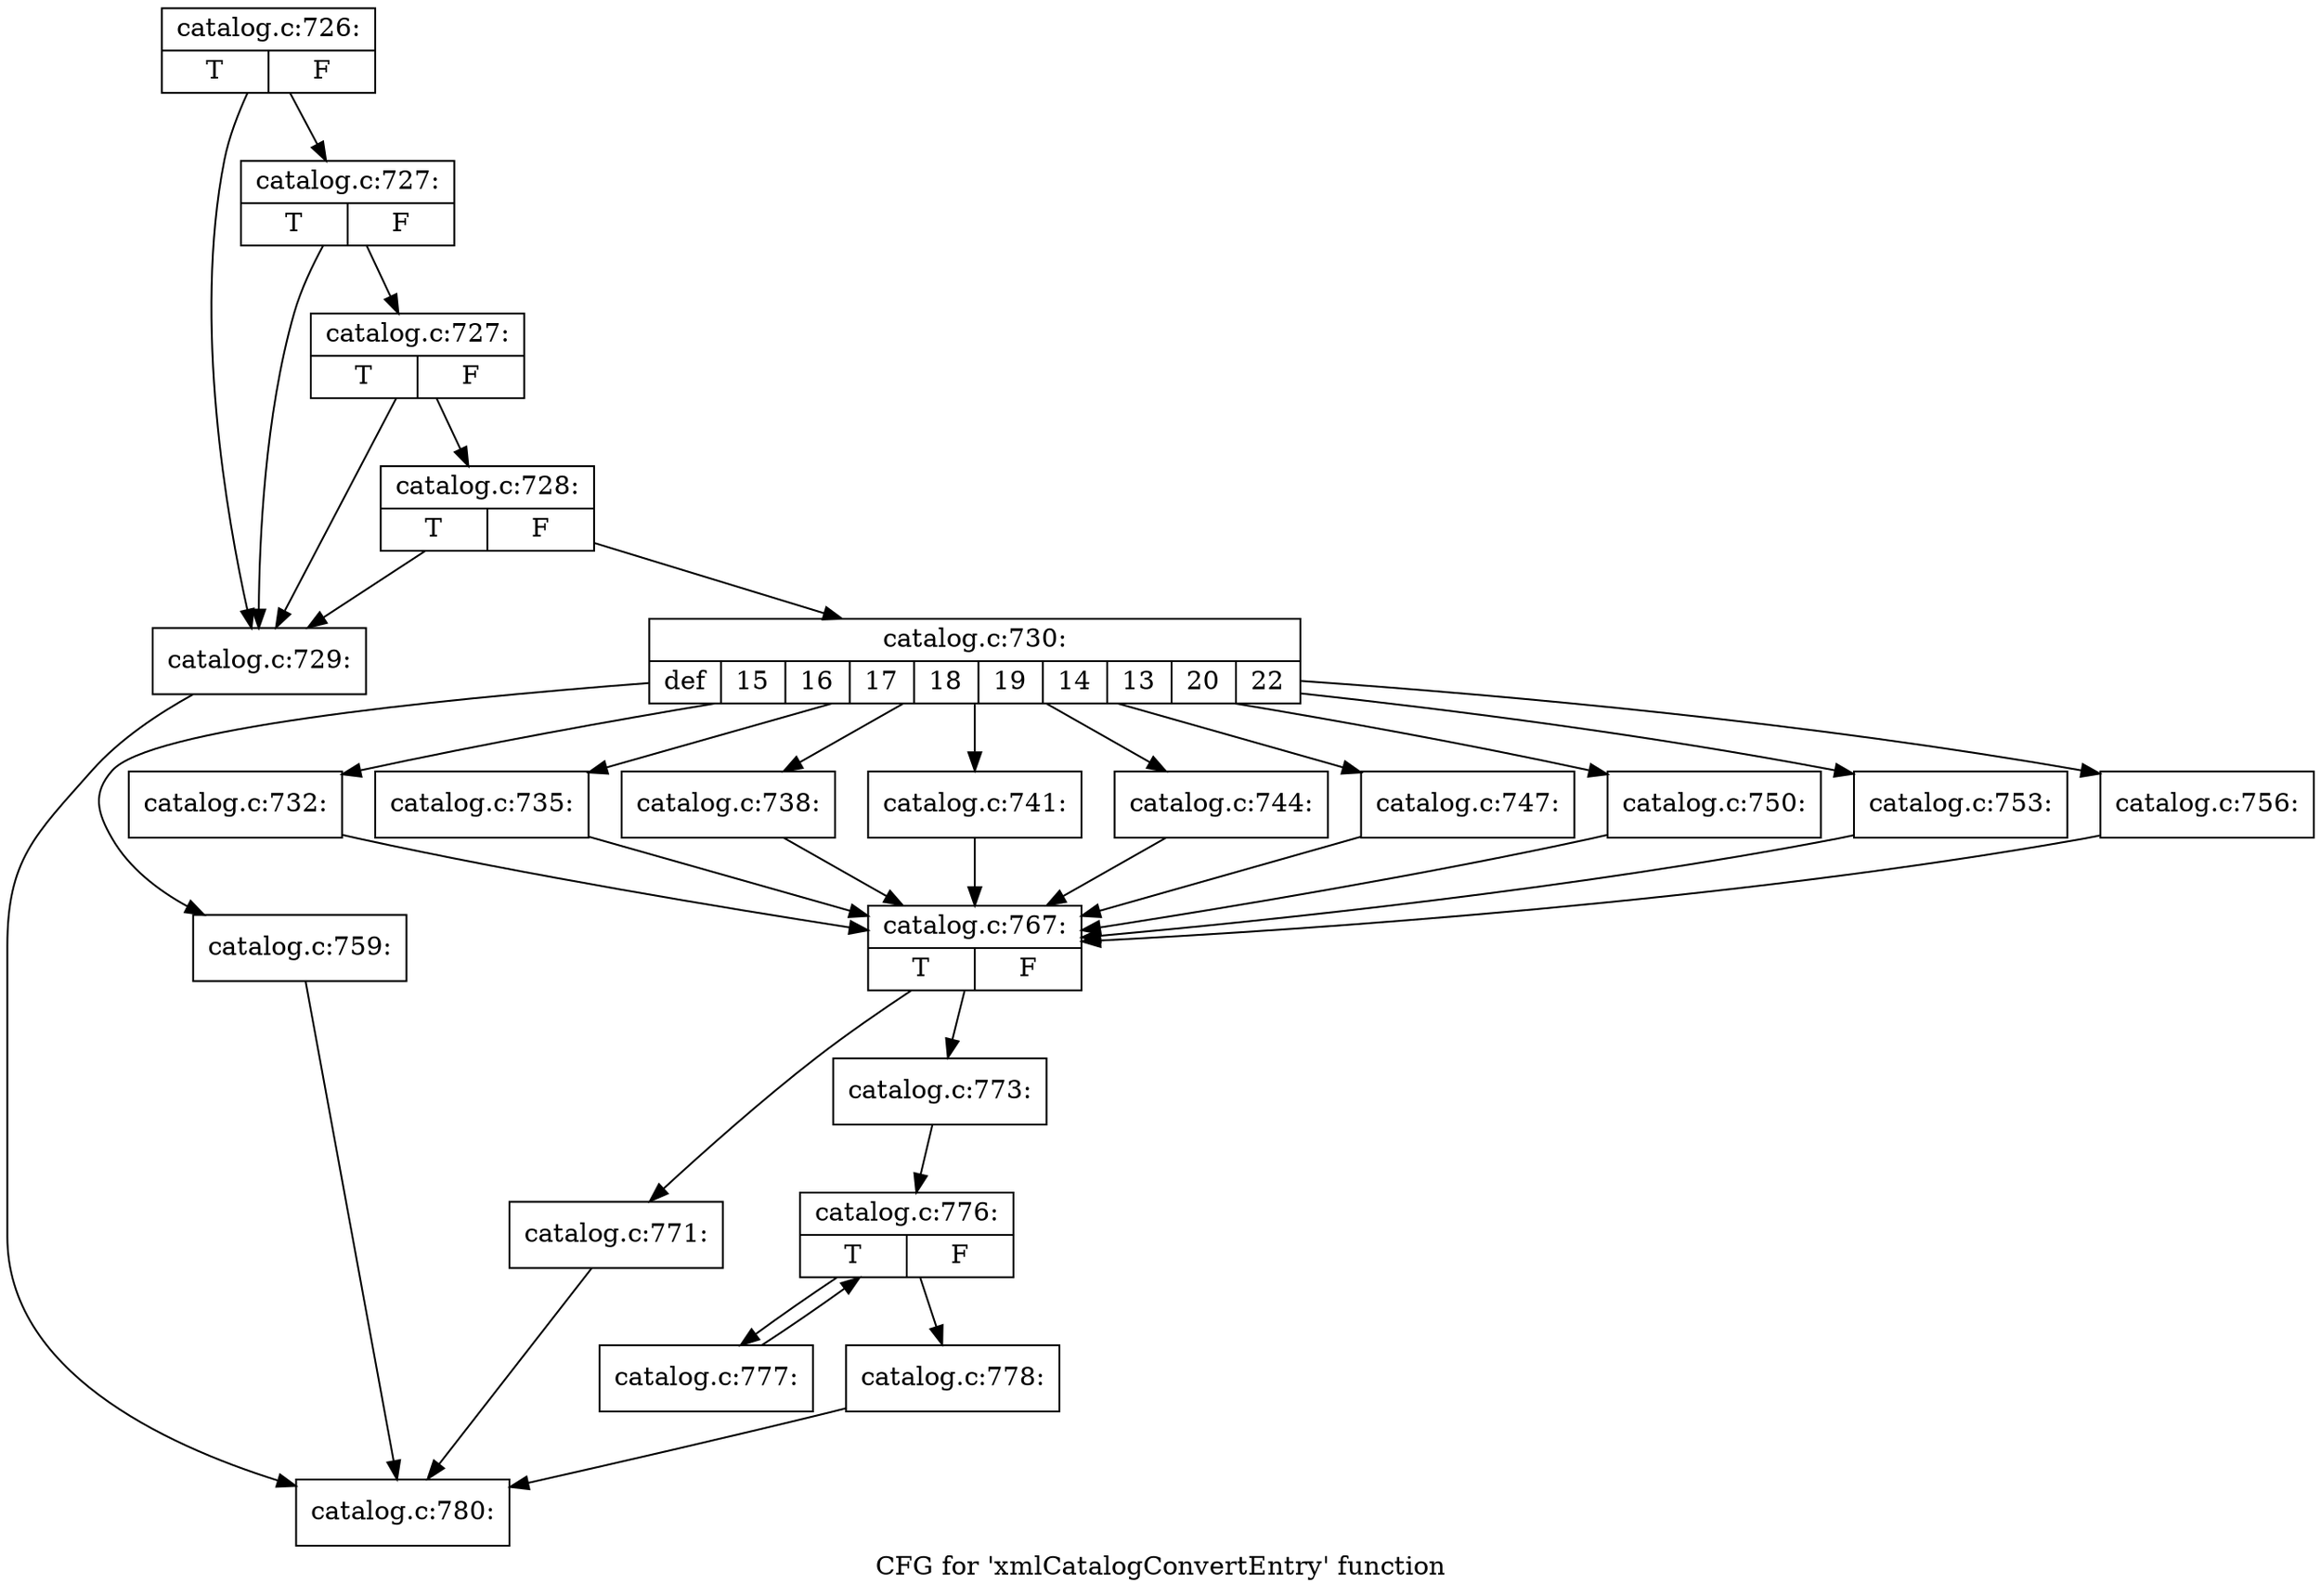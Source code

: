digraph "CFG for 'xmlCatalogConvertEntry' function" {
	label="CFG for 'xmlCatalogConvertEntry' function";

	Node0x396ecb0 [shape=record,label="{catalog.c:726:|{<s0>T|<s1>F}}"];
	Node0x396ecb0 -> Node0x396aa00;
	Node0x396ecb0 -> Node0x396aba0;
	Node0x396aba0 [shape=record,label="{catalog.c:727:|{<s0>T|<s1>F}}"];
	Node0x396aba0 -> Node0x396aa00;
	Node0x396aba0 -> Node0x396ab20;
	Node0x396ab20 [shape=record,label="{catalog.c:727:|{<s0>T|<s1>F}}"];
	Node0x396ab20 -> Node0x396aa00;
	Node0x396ab20 -> Node0x396aaa0;
	Node0x396aaa0 [shape=record,label="{catalog.c:728:|{<s0>T|<s1>F}}"];
	Node0x396aaa0 -> Node0x396aa00;
	Node0x396aaa0 -> Node0x396aa50;
	Node0x396aa00 [shape=record,label="{catalog.c:729:}"];
	Node0x396aa00 -> Node0x3973660;
	Node0x396aa50 [shape=record,label="{catalog.c:730:|{<s0>def|<s1>15|<s2>16|<s3>17|<s4>18|<s5>19|<s6>14|<s7>13|<s8>20|<s9>22}}"];
	Node0x396aa50 -> Node0x39703b0;
	Node0x396aa50 -> Node0x3970730;
	Node0x396aa50 -> Node0x3970a90;
	Node0x396aa50 -> Node0x3970df0;
	Node0x396aa50 -> Node0x3971150;
	Node0x396aa50 -> Node0x39714b0;
	Node0x396aa50 -> Node0x3971810;
	Node0x396aa50 -> Node0x3971b30;
	Node0x396aa50 -> Node0x3971e90;
	Node0x396aa50 -> Node0x39721b0;
	Node0x3970730 [shape=record,label="{catalog.c:732:}"];
	Node0x3970730 -> Node0x39701a0;
	Node0x3970a90 [shape=record,label="{catalog.c:735:}"];
	Node0x3970a90 -> Node0x39701a0;
	Node0x3970df0 [shape=record,label="{catalog.c:738:}"];
	Node0x3970df0 -> Node0x39701a0;
	Node0x3971150 [shape=record,label="{catalog.c:741:}"];
	Node0x3971150 -> Node0x39701a0;
	Node0x39714b0 [shape=record,label="{catalog.c:744:}"];
	Node0x39714b0 -> Node0x39701a0;
	Node0x3971810 [shape=record,label="{catalog.c:747:}"];
	Node0x3971810 -> Node0x39701a0;
	Node0x3971b30 [shape=record,label="{catalog.c:750:}"];
	Node0x3971b30 -> Node0x39701a0;
	Node0x3971e90 [shape=record,label="{catalog.c:753:}"];
	Node0x3971e90 -> Node0x39701a0;
	Node0x39721b0 [shape=record,label="{catalog.c:756:}"];
	Node0x39721b0 -> Node0x39701a0;
	Node0x39703b0 [shape=record,label="{catalog.c:759:}"];
	Node0x39703b0 -> Node0x3973660;
	Node0x39701a0 [shape=record,label="{catalog.c:767:|{<s0>T|<s1>F}}"];
	Node0x39701a0 -> Node0x3973610;
	Node0x39701a0 -> Node0x39736b0;
	Node0x3973610 [shape=record,label="{catalog.c:771:}"];
	Node0x3973610 -> Node0x3973660;
	Node0x39736b0 [shape=record,label="{catalog.c:773:}"];
	Node0x39736b0 -> Node0x39746d0;
	Node0x39746d0 [shape=record,label="{catalog.c:776:|{<s0>T|<s1>F}}"];
	Node0x39746d0 -> Node0x3974bf0;
	Node0x39746d0 -> Node0x39748f0;
	Node0x3974bf0 [shape=record,label="{catalog.c:777:}"];
	Node0x3974bf0 -> Node0x39746d0;
	Node0x39748f0 [shape=record,label="{catalog.c:778:}"];
	Node0x39748f0 -> Node0x3973660;
	Node0x3973660 [shape=record,label="{catalog.c:780:}"];
}
